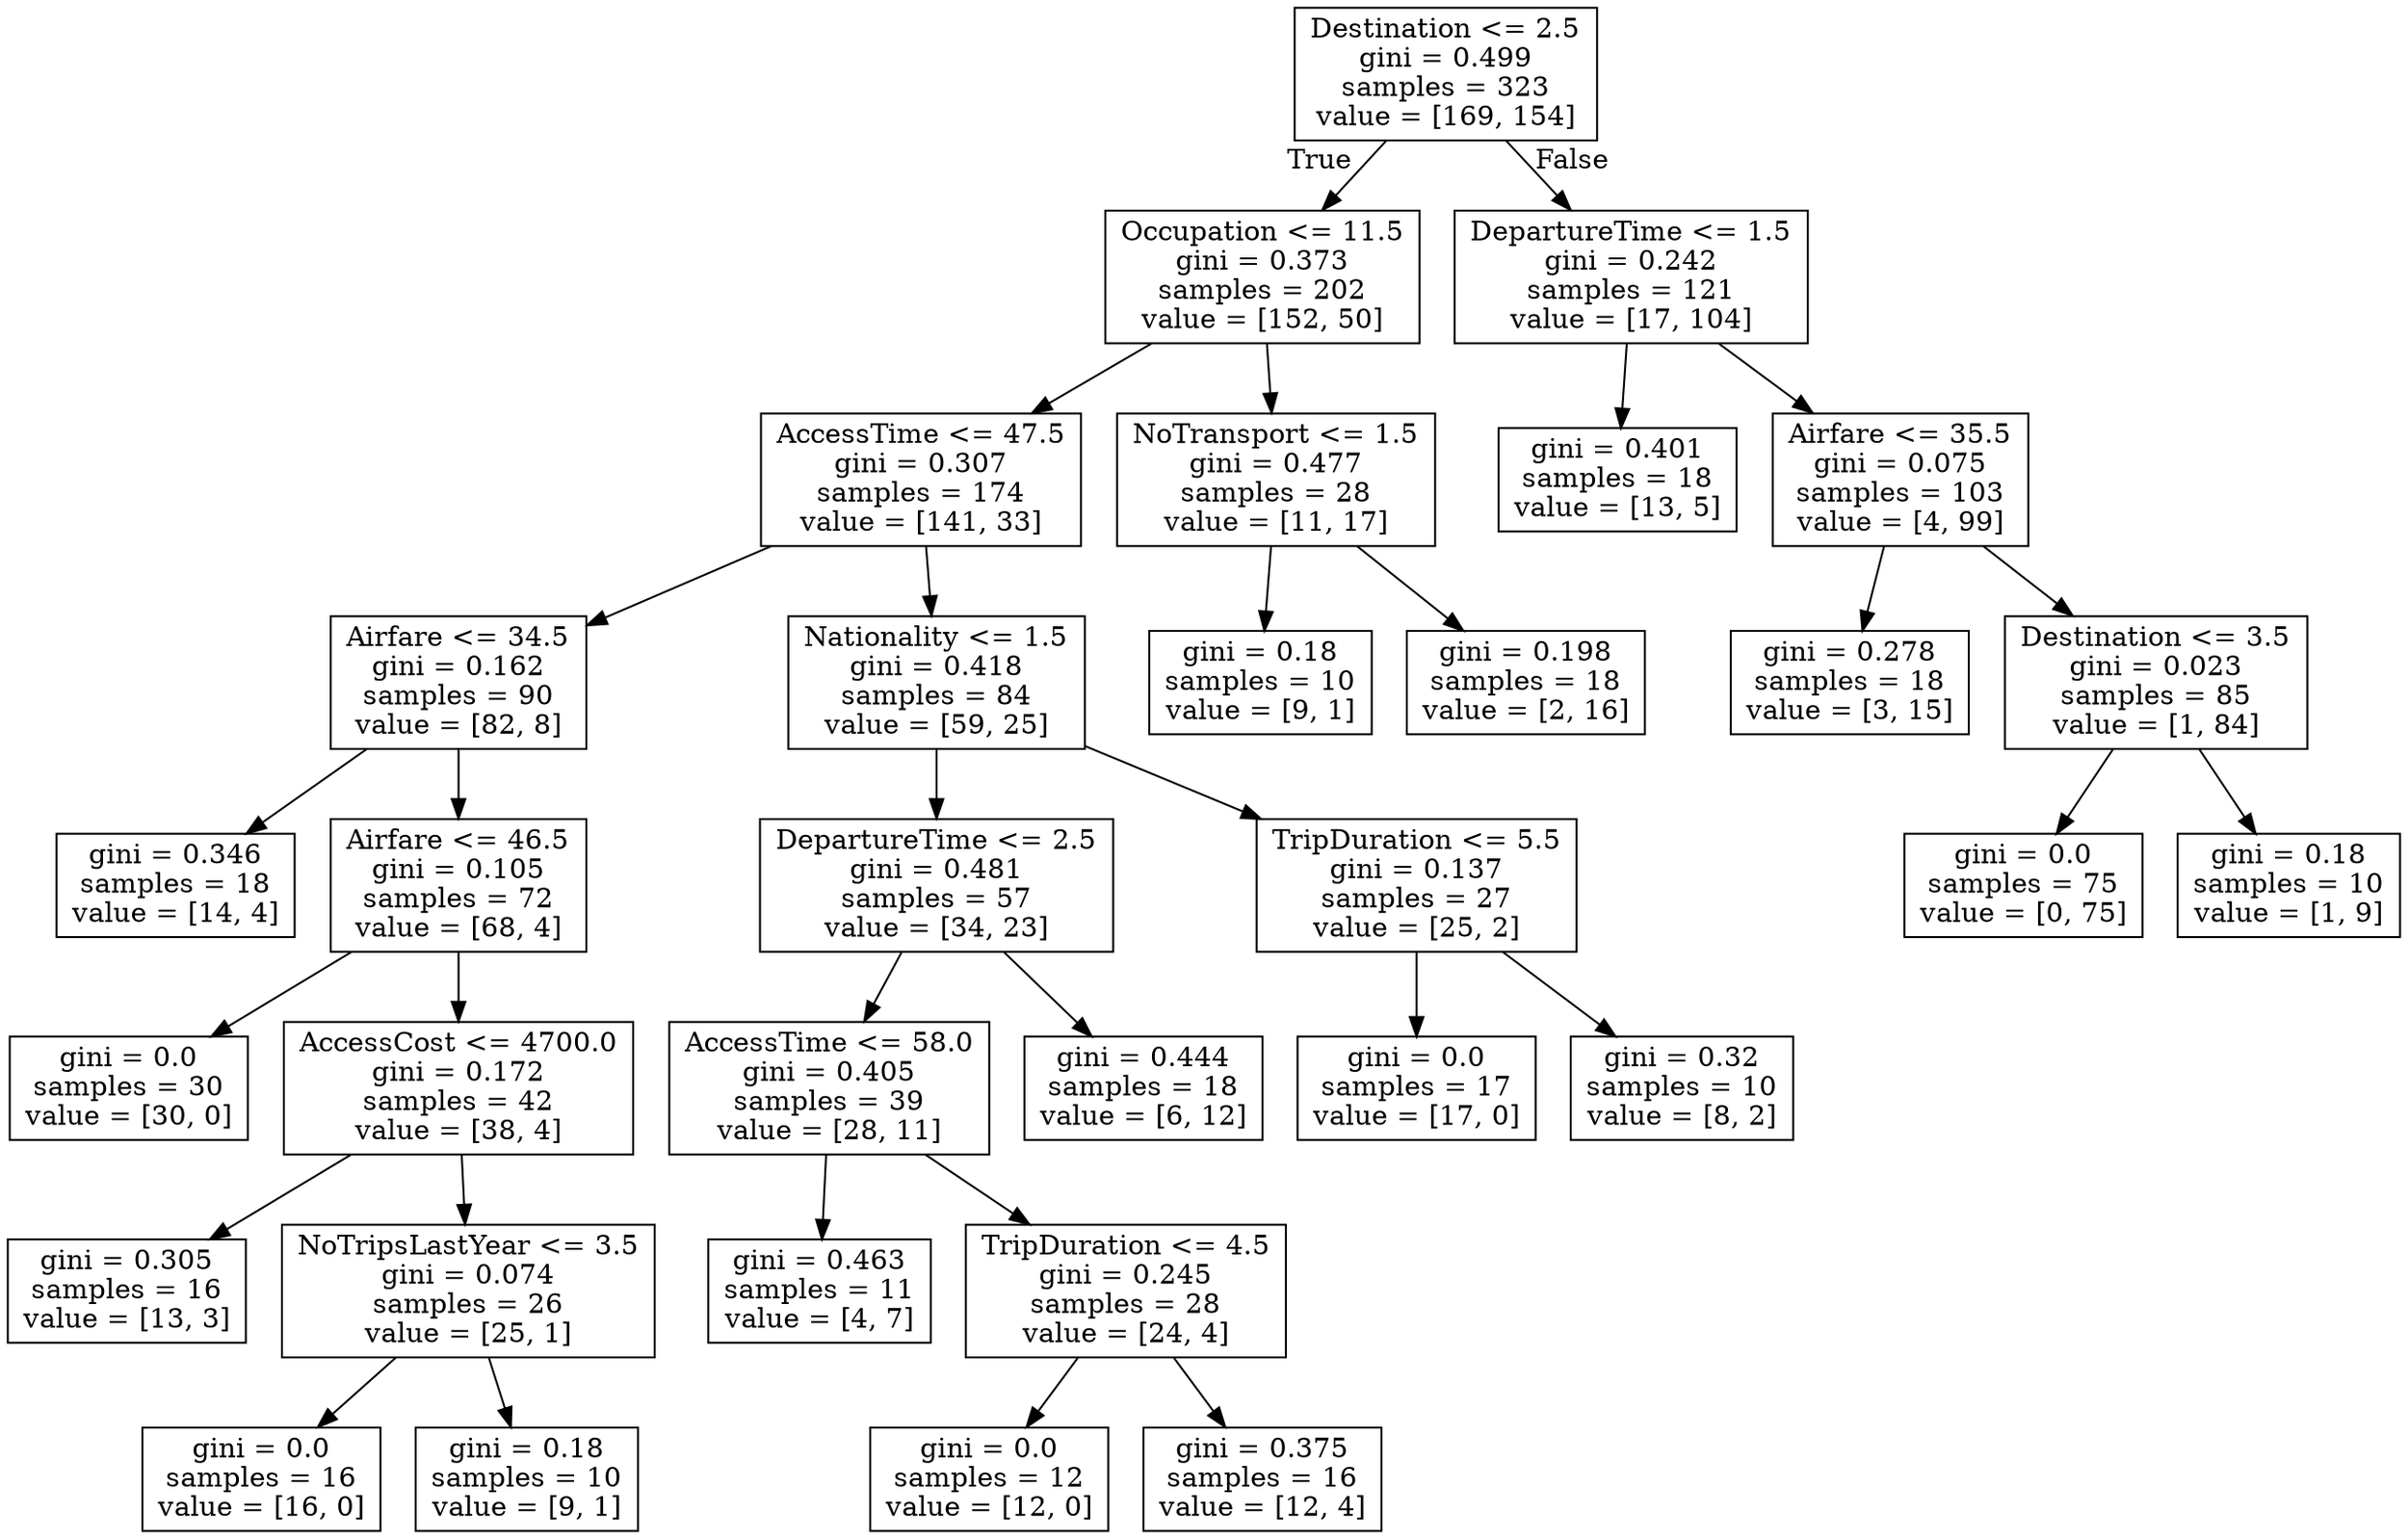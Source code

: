 digraph Tree {
node [shape=box] ;
0 [label="Destination <= 2.5\ngini = 0.499\nsamples = 323\nvalue = [169, 154]"] ;
1 [label="Occupation <= 11.5\ngini = 0.373\nsamples = 202\nvalue = [152, 50]"] ;
0 -> 1 [labeldistance=2.5, labelangle=45, headlabel="True"] ;
2 [label="AccessTime <= 47.5\ngini = 0.307\nsamples = 174\nvalue = [141, 33]"] ;
1 -> 2 ;
3 [label="Airfare <= 34.5\ngini = 0.162\nsamples = 90\nvalue = [82, 8]"] ;
2 -> 3 ;
4 [label="gini = 0.346\nsamples = 18\nvalue = [14, 4]"] ;
3 -> 4 ;
5 [label="Airfare <= 46.5\ngini = 0.105\nsamples = 72\nvalue = [68, 4]"] ;
3 -> 5 ;
6 [label="gini = 0.0\nsamples = 30\nvalue = [30, 0]"] ;
5 -> 6 ;
7 [label="AccessCost <= 4700.0\ngini = 0.172\nsamples = 42\nvalue = [38, 4]"] ;
5 -> 7 ;
8 [label="gini = 0.305\nsamples = 16\nvalue = [13, 3]"] ;
7 -> 8 ;
9 [label="NoTripsLastYear <= 3.5\ngini = 0.074\nsamples = 26\nvalue = [25, 1]"] ;
7 -> 9 ;
10 [label="gini = 0.0\nsamples = 16\nvalue = [16, 0]"] ;
9 -> 10 ;
11 [label="gini = 0.18\nsamples = 10\nvalue = [9, 1]"] ;
9 -> 11 ;
12 [label="Nationality <= 1.5\ngini = 0.418\nsamples = 84\nvalue = [59, 25]"] ;
2 -> 12 ;
13 [label="DepartureTime <= 2.5\ngini = 0.481\nsamples = 57\nvalue = [34, 23]"] ;
12 -> 13 ;
14 [label="AccessTime <= 58.0\ngini = 0.405\nsamples = 39\nvalue = [28, 11]"] ;
13 -> 14 ;
15 [label="gini = 0.463\nsamples = 11\nvalue = [4, 7]"] ;
14 -> 15 ;
16 [label="TripDuration <= 4.5\ngini = 0.245\nsamples = 28\nvalue = [24, 4]"] ;
14 -> 16 ;
17 [label="gini = 0.0\nsamples = 12\nvalue = [12, 0]"] ;
16 -> 17 ;
18 [label="gini = 0.375\nsamples = 16\nvalue = [12, 4]"] ;
16 -> 18 ;
19 [label="gini = 0.444\nsamples = 18\nvalue = [6, 12]"] ;
13 -> 19 ;
20 [label="TripDuration <= 5.5\ngini = 0.137\nsamples = 27\nvalue = [25, 2]"] ;
12 -> 20 ;
21 [label="gini = 0.0\nsamples = 17\nvalue = [17, 0]"] ;
20 -> 21 ;
22 [label="gini = 0.32\nsamples = 10\nvalue = [8, 2]"] ;
20 -> 22 ;
23 [label="NoTransport <= 1.5\ngini = 0.477\nsamples = 28\nvalue = [11, 17]"] ;
1 -> 23 ;
24 [label="gini = 0.18\nsamples = 10\nvalue = [9, 1]"] ;
23 -> 24 ;
25 [label="gini = 0.198\nsamples = 18\nvalue = [2, 16]"] ;
23 -> 25 ;
26 [label="DepartureTime <= 1.5\ngini = 0.242\nsamples = 121\nvalue = [17, 104]"] ;
0 -> 26 [labeldistance=2.5, labelangle=-45, headlabel="False"] ;
27 [label="gini = 0.401\nsamples = 18\nvalue = [13, 5]"] ;
26 -> 27 ;
28 [label="Airfare <= 35.5\ngini = 0.075\nsamples = 103\nvalue = [4, 99]"] ;
26 -> 28 ;
29 [label="gini = 0.278\nsamples = 18\nvalue = [3, 15]"] ;
28 -> 29 ;
30 [label="Destination <= 3.5\ngini = 0.023\nsamples = 85\nvalue = [1, 84]"] ;
28 -> 30 ;
31 [label="gini = 0.0\nsamples = 75\nvalue = [0, 75]"] ;
30 -> 31 ;
32 [label="gini = 0.18\nsamples = 10\nvalue = [1, 9]"] ;
30 -> 32 ;
}